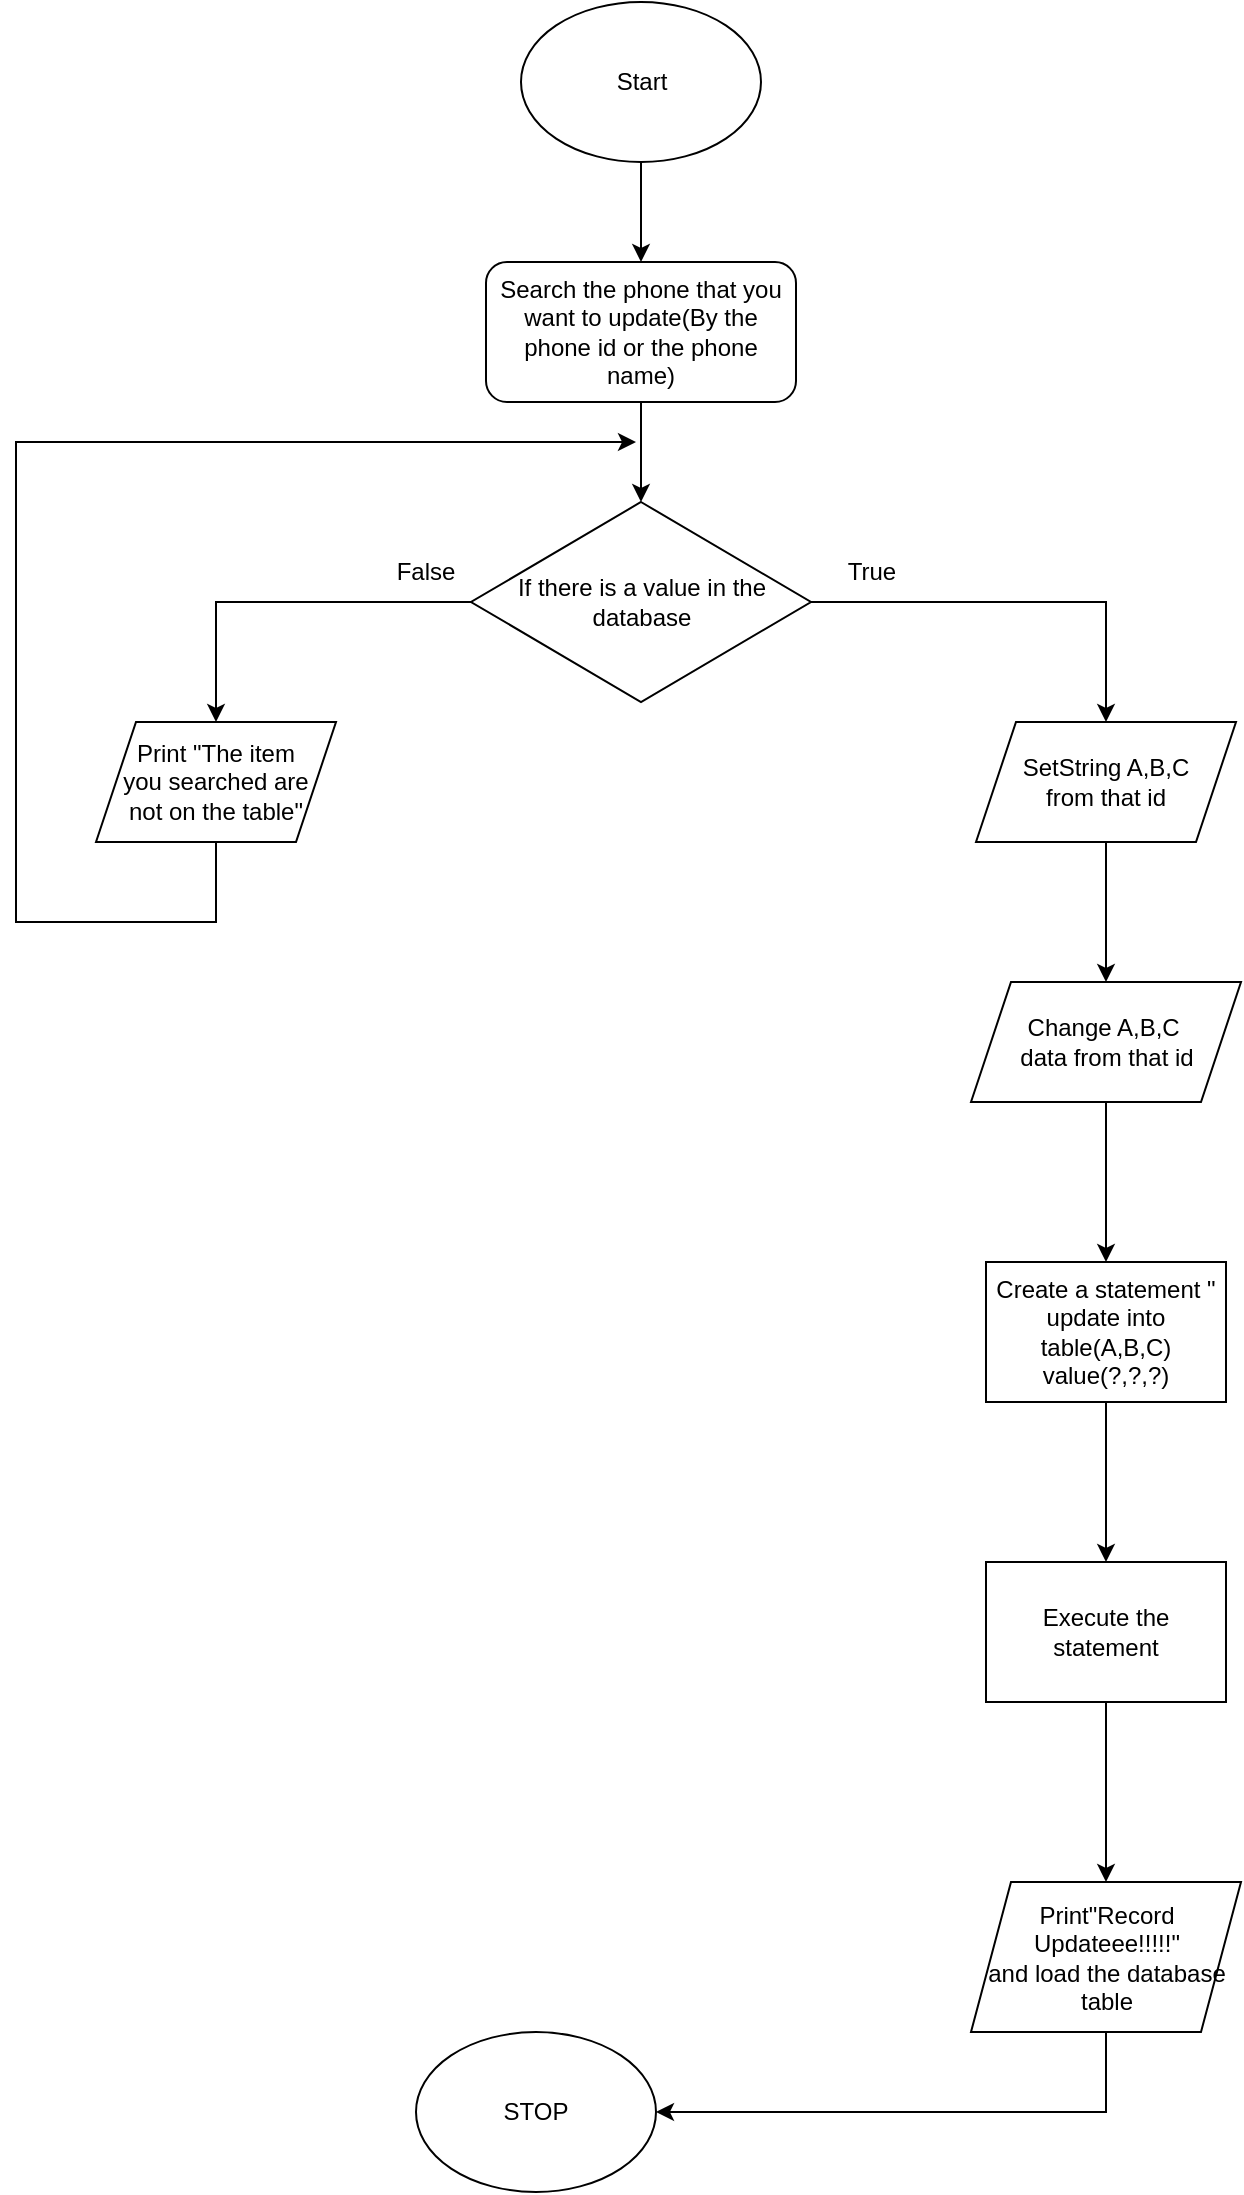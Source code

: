 <mxfile version="21.6.5" type="github">
  <diagram id="kuvdwOfbVBNi5Gu6zfzG" name="Trang-1">
    <mxGraphModel dx="1050" dy="1742" grid="1" gridSize="10" guides="1" tooltips="1" connect="1" arrows="1" fold="1" page="1" pageScale="1" pageWidth="827" pageHeight="1169" math="0" shadow="0">
      <root>
        <mxCell id="0" />
        <mxCell id="1" parent="0" />
        <mxCell id="RJY6VPwGWgeiENAhCizJ-1" value="Start" style="ellipse;whiteSpace=wrap;html=1;" parent="1" vertex="1">
          <mxGeometry x="312.5" y="-100" width="120" height="80" as="geometry" />
        </mxCell>
        <mxCell id="SR2VgarE3KyTox3N2VkE-1" value="" style="edgeStyle=orthogonalEdgeStyle;rounded=0;orthogonalLoop=1;jettySize=auto;html=1;entryX=0.5;entryY=0;entryDx=0;entryDy=0;" parent="1" source="o0lZUKYAZ2Y6aPnKu2QU-1" target="3CbPdleRt_05IGa1ygoK-2" edge="1">
          <mxGeometry relative="1" as="geometry">
            <mxPoint x="155" y="155" as="sourcePoint" />
            <mxPoint x="373" y="180" as="targetPoint" />
          </mxGeometry>
        </mxCell>
        <mxCell id="SR2VgarE3KyTox3N2VkE-2" value="" style="edgeStyle=orthogonalEdgeStyle;rounded=0;orthogonalLoop=1;jettySize=auto;html=1;entryX=0.5;entryY=0;entryDx=0;entryDy=0;" parent="1" source="RJY6VPwGWgeiENAhCizJ-1" target="o0lZUKYAZ2Y6aPnKu2QU-1" edge="1">
          <mxGeometry relative="1" as="geometry">
            <mxPoint x="373" y="170" as="targetPoint" />
            <mxPoint x="373" y="90" as="sourcePoint" />
          </mxGeometry>
        </mxCell>
        <mxCell id="o0lZUKYAZ2Y6aPnKu2QU-1" value="Search the phone that you want to update(By the phone id or the phone name)" style="rounded=1;whiteSpace=wrap;html=1;" parent="1" vertex="1">
          <mxGeometry x="295" y="30" width="155" height="70" as="geometry" />
        </mxCell>
        <mxCell id="3CbPdleRt_05IGa1ygoK-3" style="edgeStyle=orthogonalEdgeStyle;rounded=0;orthogonalLoop=1;jettySize=auto;html=1;exitX=1;exitY=0.5;exitDx=0;exitDy=0;entryX=0.5;entryY=0;entryDx=0;entryDy=0;" edge="1" parent="1" source="3CbPdleRt_05IGa1ygoK-2" target="3CbPdleRt_05IGa1ygoK-5">
          <mxGeometry relative="1" as="geometry">
            <mxPoint x="600" y="260" as="targetPoint" />
          </mxGeometry>
        </mxCell>
        <mxCell id="3CbPdleRt_05IGa1ygoK-4" style="edgeStyle=orthogonalEdgeStyle;rounded=0;orthogonalLoop=1;jettySize=auto;html=1;exitX=0;exitY=0.5;exitDx=0;exitDy=0;" edge="1" parent="1" source="3CbPdleRt_05IGa1ygoK-2" target="3CbPdleRt_05IGa1ygoK-6">
          <mxGeometry relative="1" as="geometry">
            <mxPoint x="160" y="260" as="targetPoint" />
          </mxGeometry>
        </mxCell>
        <mxCell id="3CbPdleRt_05IGa1ygoK-2" value="If there is a value in the &lt;br&gt;database" style="rhombus;whiteSpace=wrap;html=1;" vertex="1" parent="1">
          <mxGeometry x="287.5" y="150" width="170" height="100" as="geometry" />
        </mxCell>
        <mxCell id="3CbPdleRt_05IGa1ygoK-12" value="" style="edgeStyle=orthogonalEdgeStyle;rounded=0;orthogonalLoop=1;jettySize=auto;html=1;exitX=0.5;exitY=1;exitDx=0;exitDy=0;entryX=0.5;entryY=0;entryDx=0;entryDy=0;" edge="1" parent="1" source="3CbPdleRt_05IGa1ygoK-5" target="3CbPdleRt_05IGa1ygoK-11">
          <mxGeometry relative="1" as="geometry" />
        </mxCell>
        <mxCell id="3CbPdleRt_05IGa1ygoK-5" value="SetString A,B,C&lt;br&gt;from that id" style="shape=parallelogram;perimeter=parallelogramPerimeter;whiteSpace=wrap;html=1;fixedSize=1;" vertex="1" parent="1">
          <mxGeometry x="540" y="260" width="130" height="60" as="geometry" />
        </mxCell>
        <mxCell id="3CbPdleRt_05IGa1ygoK-10" style="edgeStyle=orthogonalEdgeStyle;rounded=0;orthogonalLoop=1;jettySize=auto;html=1;exitX=0.5;exitY=1;exitDx=0;exitDy=0;" edge="1" parent="1" source="3CbPdleRt_05IGa1ygoK-6">
          <mxGeometry relative="1" as="geometry">
            <mxPoint x="370" y="120" as="targetPoint" />
            <mxPoint x="150" y="350" as="sourcePoint" />
            <Array as="points">
              <mxPoint x="160" y="360" />
              <mxPoint x="60" y="360" />
              <mxPoint x="60" y="120" />
            </Array>
          </mxGeometry>
        </mxCell>
        <mxCell id="3CbPdleRt_05IGa1ygoK-6" value="Print &quot;The item&lt;br&gt;you searched are &lt;br&gt;not on the table&quot;" style="shape=parallelogram;perimeter=parallelogramPerimeter;whiteSpace=wrap;html=1;fixedSize=1;" vertex="1" parent="1">
          <mxGeometry x="100" y="260" width="120" height="60" as="geometry" />
        </mxCell>
        <mxCell id="3CbPdleRt_05IGa1ygoK-8" value="False" style="text;html=1;strokeColor=none;fillColor=none;align=center;verticalAlign=middle;whiteSpace=wrap;rounded=0;" vertex="1" parent="1">
          <mxGeometry x="235" y="170" width="60" height="30" as="geometry" />
        </mxCell>
        <mxCell id="3CbPdleRt_05IGa1ygoK-9" value="True" style="text;html=1;strokeColor=none;fillColor=none;align=center;verticalAlign=middle;whiteSpace=wrap;rounded=0;" vertex="1" parent="1">
          <mxGeometry x="457.5" y="170" width="60" height="30" as="geometry" />
        </mxCell>
        <mxCell id="3CbPdleRt_05IGa1ygoK-13" style="edgeStyle=orthogonalEdgeStyle;rounded=0;orthogonalLoop=1;jettySize=auto;html=1;exitX=0.5;exitY=1;exitDx=0;exitDy=0;entryX=0.5;entryY=0;entryDx=0;entryDy=0;" edge="1" parent="1" source="3CbPdleRt_05IGa1ygoK-11" target="3CbPdleRt_05IGa1ygoK-14">
          <mxGeometry relative="1" as="geometry">
            <mxPoint x="605" y="550" as="targetPoint" />
          </mxGeometry>
        </mxCell>
        <mxCell id="3CbPdleRt_05IGa1ygoK-11" value="Change A,B,C&amp;nbsp;&lt;br&gt;data from that id" style="shape=parallelogram;perimeter=parallelogramPerimeter;whiteSpace=wrap;html=1;fixedSize=1;" vertex="1" parent="1">
          <mxGeometry x="537.5" y="390" width="135" height="60" as="geometry" />
        </mxCell>
        <mxCell id="3CbPdleRt_05IGa1ygoK-18" value="" style="edgeStyle=orthogonalEdgeStyle;rounded=0;orthogonalLoop=1;jettySize=auto;html=1;" edge="1" parent="1" source="3CbPdleRt_05IGa1ygoK-14" target="3CbPdleRt_05IGa1ygoK-17">
          <mxGeometry relative="1" as="geometry" />
        </mxCell>
        <mxCell id="3CbPdleRt_05IGa1ygoK-14" value="Create a statement &quot;&lt;br style=&quot;border-color: var(--border-color);&quot;&gt;update into table(A,B,C)&lt;br style=&quot;border-color: var(--border-color);&quot;&gt;value(?,?,?)" style="rounded=0;whiteSpace=wrap;html=1;" vertex="1" parent="1">
          <mxGeometry x="545" y="530" width="120" height="70" as="geometry" />
        </mxCell>
        <mxCell id="3CbPdleRt_05IGa1ygoK-21" value="" style="edgeStyle=orthogonalEdgeStyle;rounded=0;orthogonalLoop=1;jettySize=auto;html=1;" edge="1" parent="1" source="3CbPdleRt_05IGa1ygoK-17" target="3CbPdleRt_05IGa1ygoK-20">
          <mxGeometry relative="1" as="geometry" />
        </mxCell>
        <mxCell id="3CbPdleRt_05IGa1ygoK-17" value="Execute the statement" style="rounded=0;whiteSpace=wrap;html=1;" vertex="1" parent="1">
          <mxGeometry x="545" y="680" width="120" height="70" as="geometry" />
        </mxCell>
        <mxCell id="3CbPdleRt_05IGa1ygoK-23" style="edgeStyle=orthogonalEdgeStyle;rounded=0;orthogonalLoop=1;jettySize=auto;html=1;exitX=0.5;exitY=1;exitDx=0;exitDy=0;entryX=1;entryY=0.5;entryDx=0;entryDy=0;" edge="1" parent="1" source="3CbPdleRt_05IGa1ygoK-20" target="3CbPdleRt_05IGa1ygoK-22">
          <mxGeometry relative="1" as="geometry" />
        </mxCell>
        <mxCell id="3CbPdleRt_05IGa1ygoK-20" value="Print&quot;Record Updateee!!!!!&lt;span style=&quot;background-color: initial;&quot;&gt;&quot;&lt;br&gt;&lt;/span&gt;and load the database table" style="shape=parallelogram;perimeter=parallelogramPerimeter;whiteSpace=wrap;html=1;fixedSize=1;rounded=0;" vertex="1" parent="1">
          <mxGeometry x="537.5" y="840" width="135" height="75" as="geometry" />
        </mxCell>
        <mxCell id="3CbPdleRt_05IGa1ygoK-22" value="STOP" style="ellipse;whiteSpace=wrap;html=1;" vertex="1" parent="1">
          <mxGeometry x="260" y="915" width="120" height="80" as="geometry" />
        </mxCell>
      </root>
    </mxGraphModel>
  </diagram>
</mxfile>
